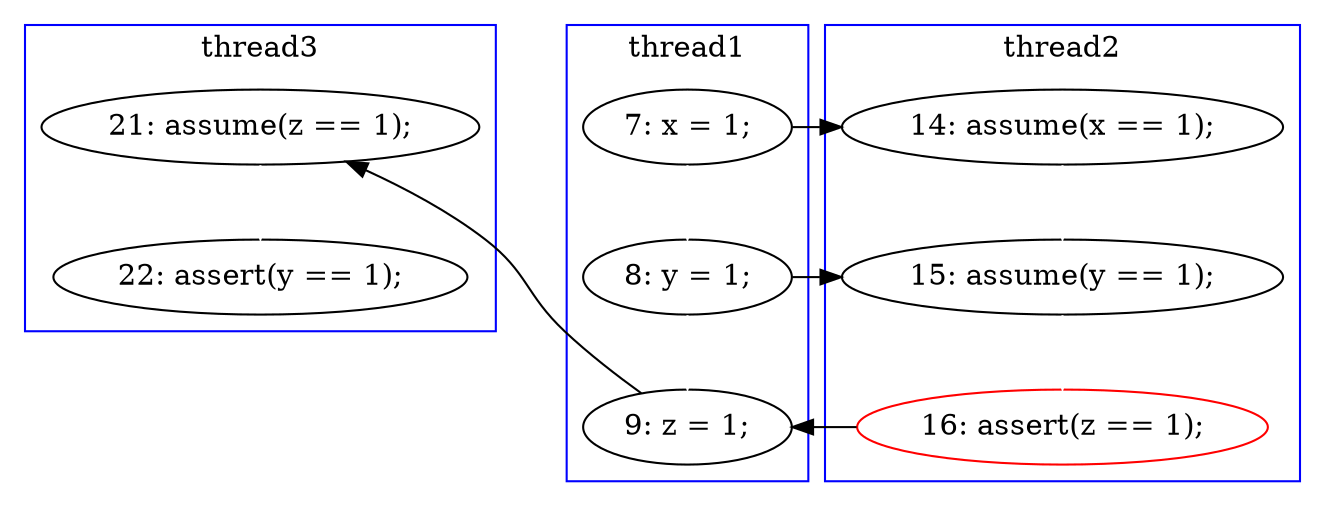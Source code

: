digraph Counterexample {
	13 -> 15 [color = black, style = solid, constraint = false]
	20 -> 22 [color = white, style = solid]
	13 -> 17 [color = white, style = solid]
	17 -> 20 [color = black, style = solid, constraint = false]
	14 -> 15 [color = white, style = solid]
	16 -> 17 [color = black, style = solid, constraint = false]
	10 -> 13 [color = white, style = solid]
	10 -> 14 [color = black, style = solid, constraint = false]
	15 -> 16 [color = white, style = solid]
	subgraph cluster3 {
		label = thread3
		color = blue
		20  [label = "21: assume(z == 1);"]
		22  [label = "22: assert(y == 1);"]
	}
	subgraph cluster1 {
		label = thread1
		color = blue
		17  [label = "9: z = 1;"]
		13  [label = "8: y = 1;"]
		10  [label = "7: x = 1;"]
	}
	subgraph cluster2 {
		label = thread2
		color = blue
		14  [label = "14: assume(x == 1);"]
		16  [label = "16: assert(z == 1);", color = red]
		15  [label = "15: assume(y == 1);"]
	}
}
